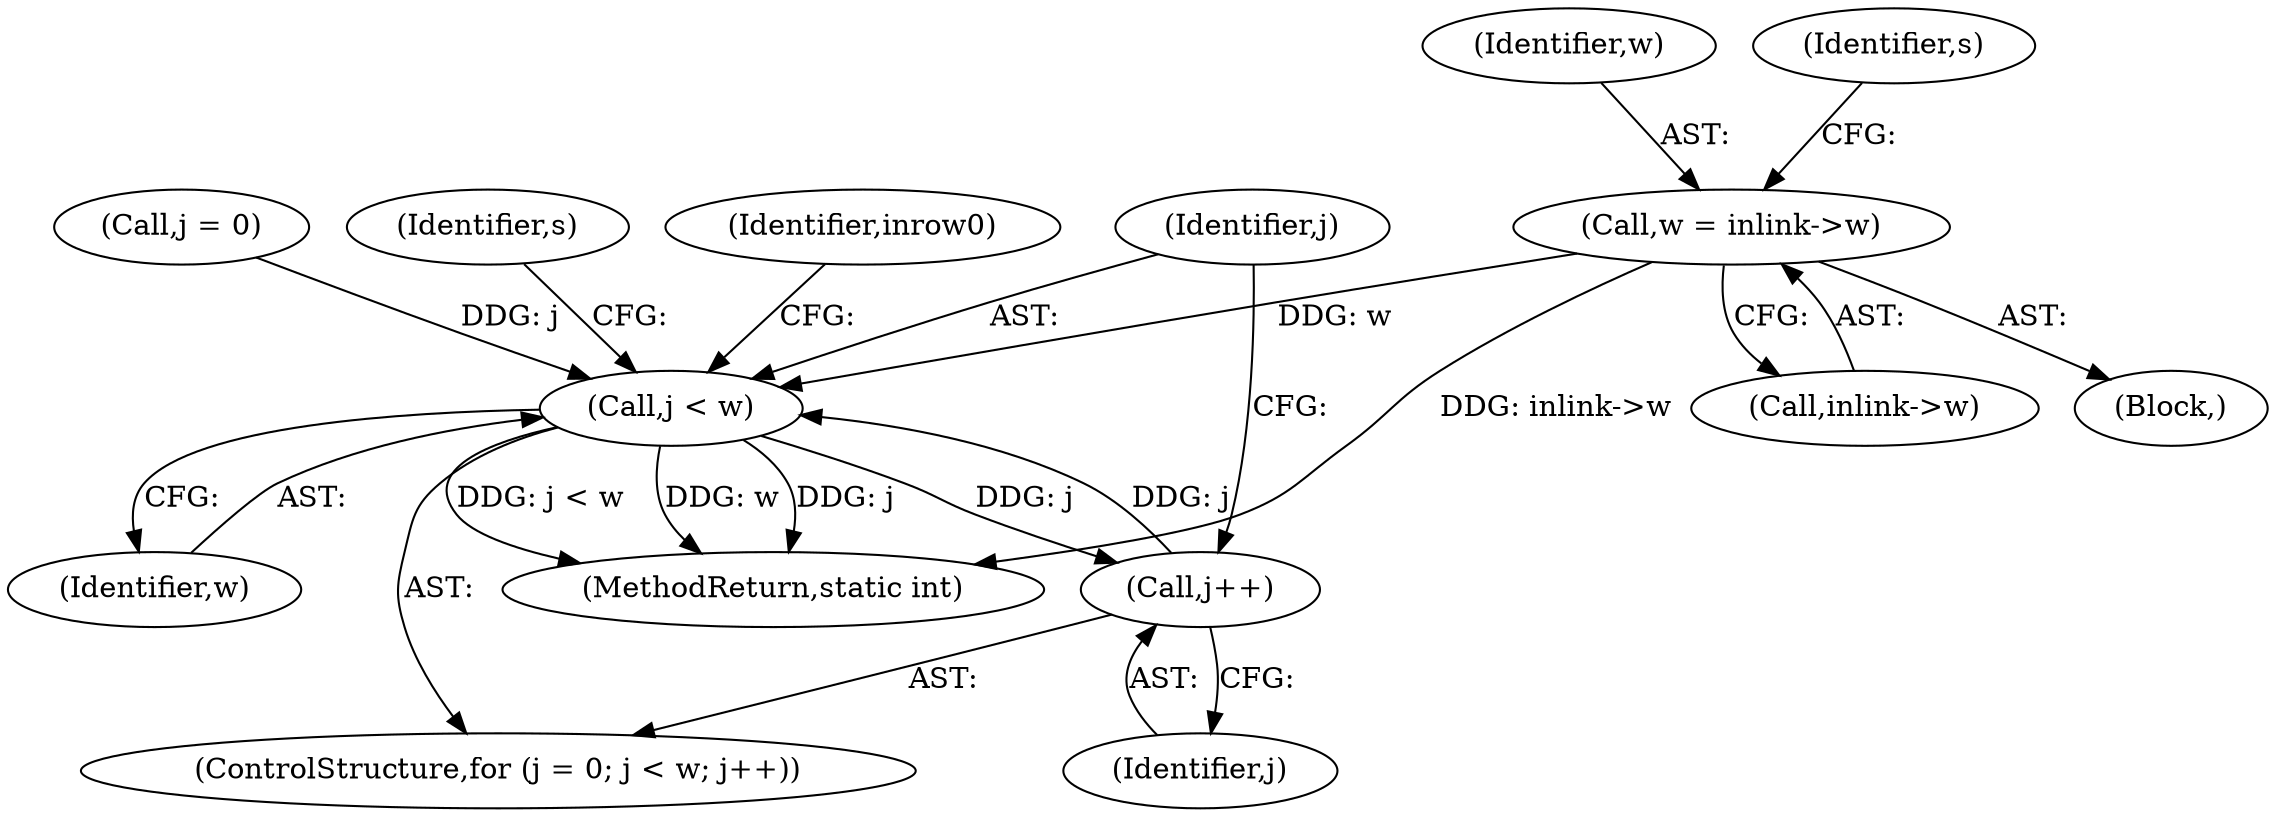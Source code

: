 digraph "0_FFmpeg_e43a0a232dbf6d3c161823c2e07c52e76227a1bc_6@pointer" {
"1000208" [label="(Call,w = inlink->w)"];
"1000226" [label="(Call,j < w)"];
"1000229" [label="(Call,j++)"];
"1000208" [label="(Call,w = inlink->w)"];
"1000210" [label="(Call,inlink->w)"];
"1000227" [label="(Identifier,j)"];
"1000234" [label="(Identifier,s)"];
"1000230" [label="(Identifier,j)"];
"1000229" [label="(Call,j++)"];
"1000209" [label="(Identifier,w)"];
"1000206" [label="(Block,)"];
"1000226" [label="(Call,j < w)"];
"1000296" [label="(Identifier,inrow0)"];
"1000228" [label="(Identifier,w)"];
"1000222" [label="(ControlStructure,for (j = 0; j < w; j++))"];
"1000223" [label="(Call,j = 0)"];
"1000214" [label="(Identifier,s)"];
"1000453" [label="(MethodReturn,static int)"];
"1000208" -> "1000206"  [label="AST: "];
"1000208" -> "1000210"  [label="CFG: "];
"1000209" -> "1000208"  [label="AST: "];
"1000210" -> "1000208"  [label="AST: "];
"1000214" -> "1000208"  [label="CFG: "];
"1000208" -> "1000453"  [label="DDG: inlink->w"];
"1000208" -> "1000226"  [label="DDG: w"];
"1000226" -> "1000222"  [label="AST: "];
"1000226" -> "1000228"  [label="CFG: "];
"1000227" -> "1000226"  [label="AST: "];
"1000228" -> "1000226"  [label="AST: "];
"1000234" -> "1000226"  [label="CFG: "];
"1000296" -> "1000226"  [label="CFG: "];
"1000226" -> "1000453"  [label="DDG: j"];
"1000226" -> "1000453"  [label="DDG: j < w"];
"1000226" -> "1000453"  [label="DDG: w"];
"1000229" -> "1000226"  [label="DDG: j"];
"1000223" -> "1000226"  [label="DDG: j"];
"1000226" -> "1000229"  [label="DDG: j"];
"1000229" -> "1000222"  [label="AST: "];
"1000229" -> "1000230"  [label="CFG: "];
"1000230" -> "1000229"  [label="AST: "];
"1000227" -> "1000229"  [label="CFG: "];
}
